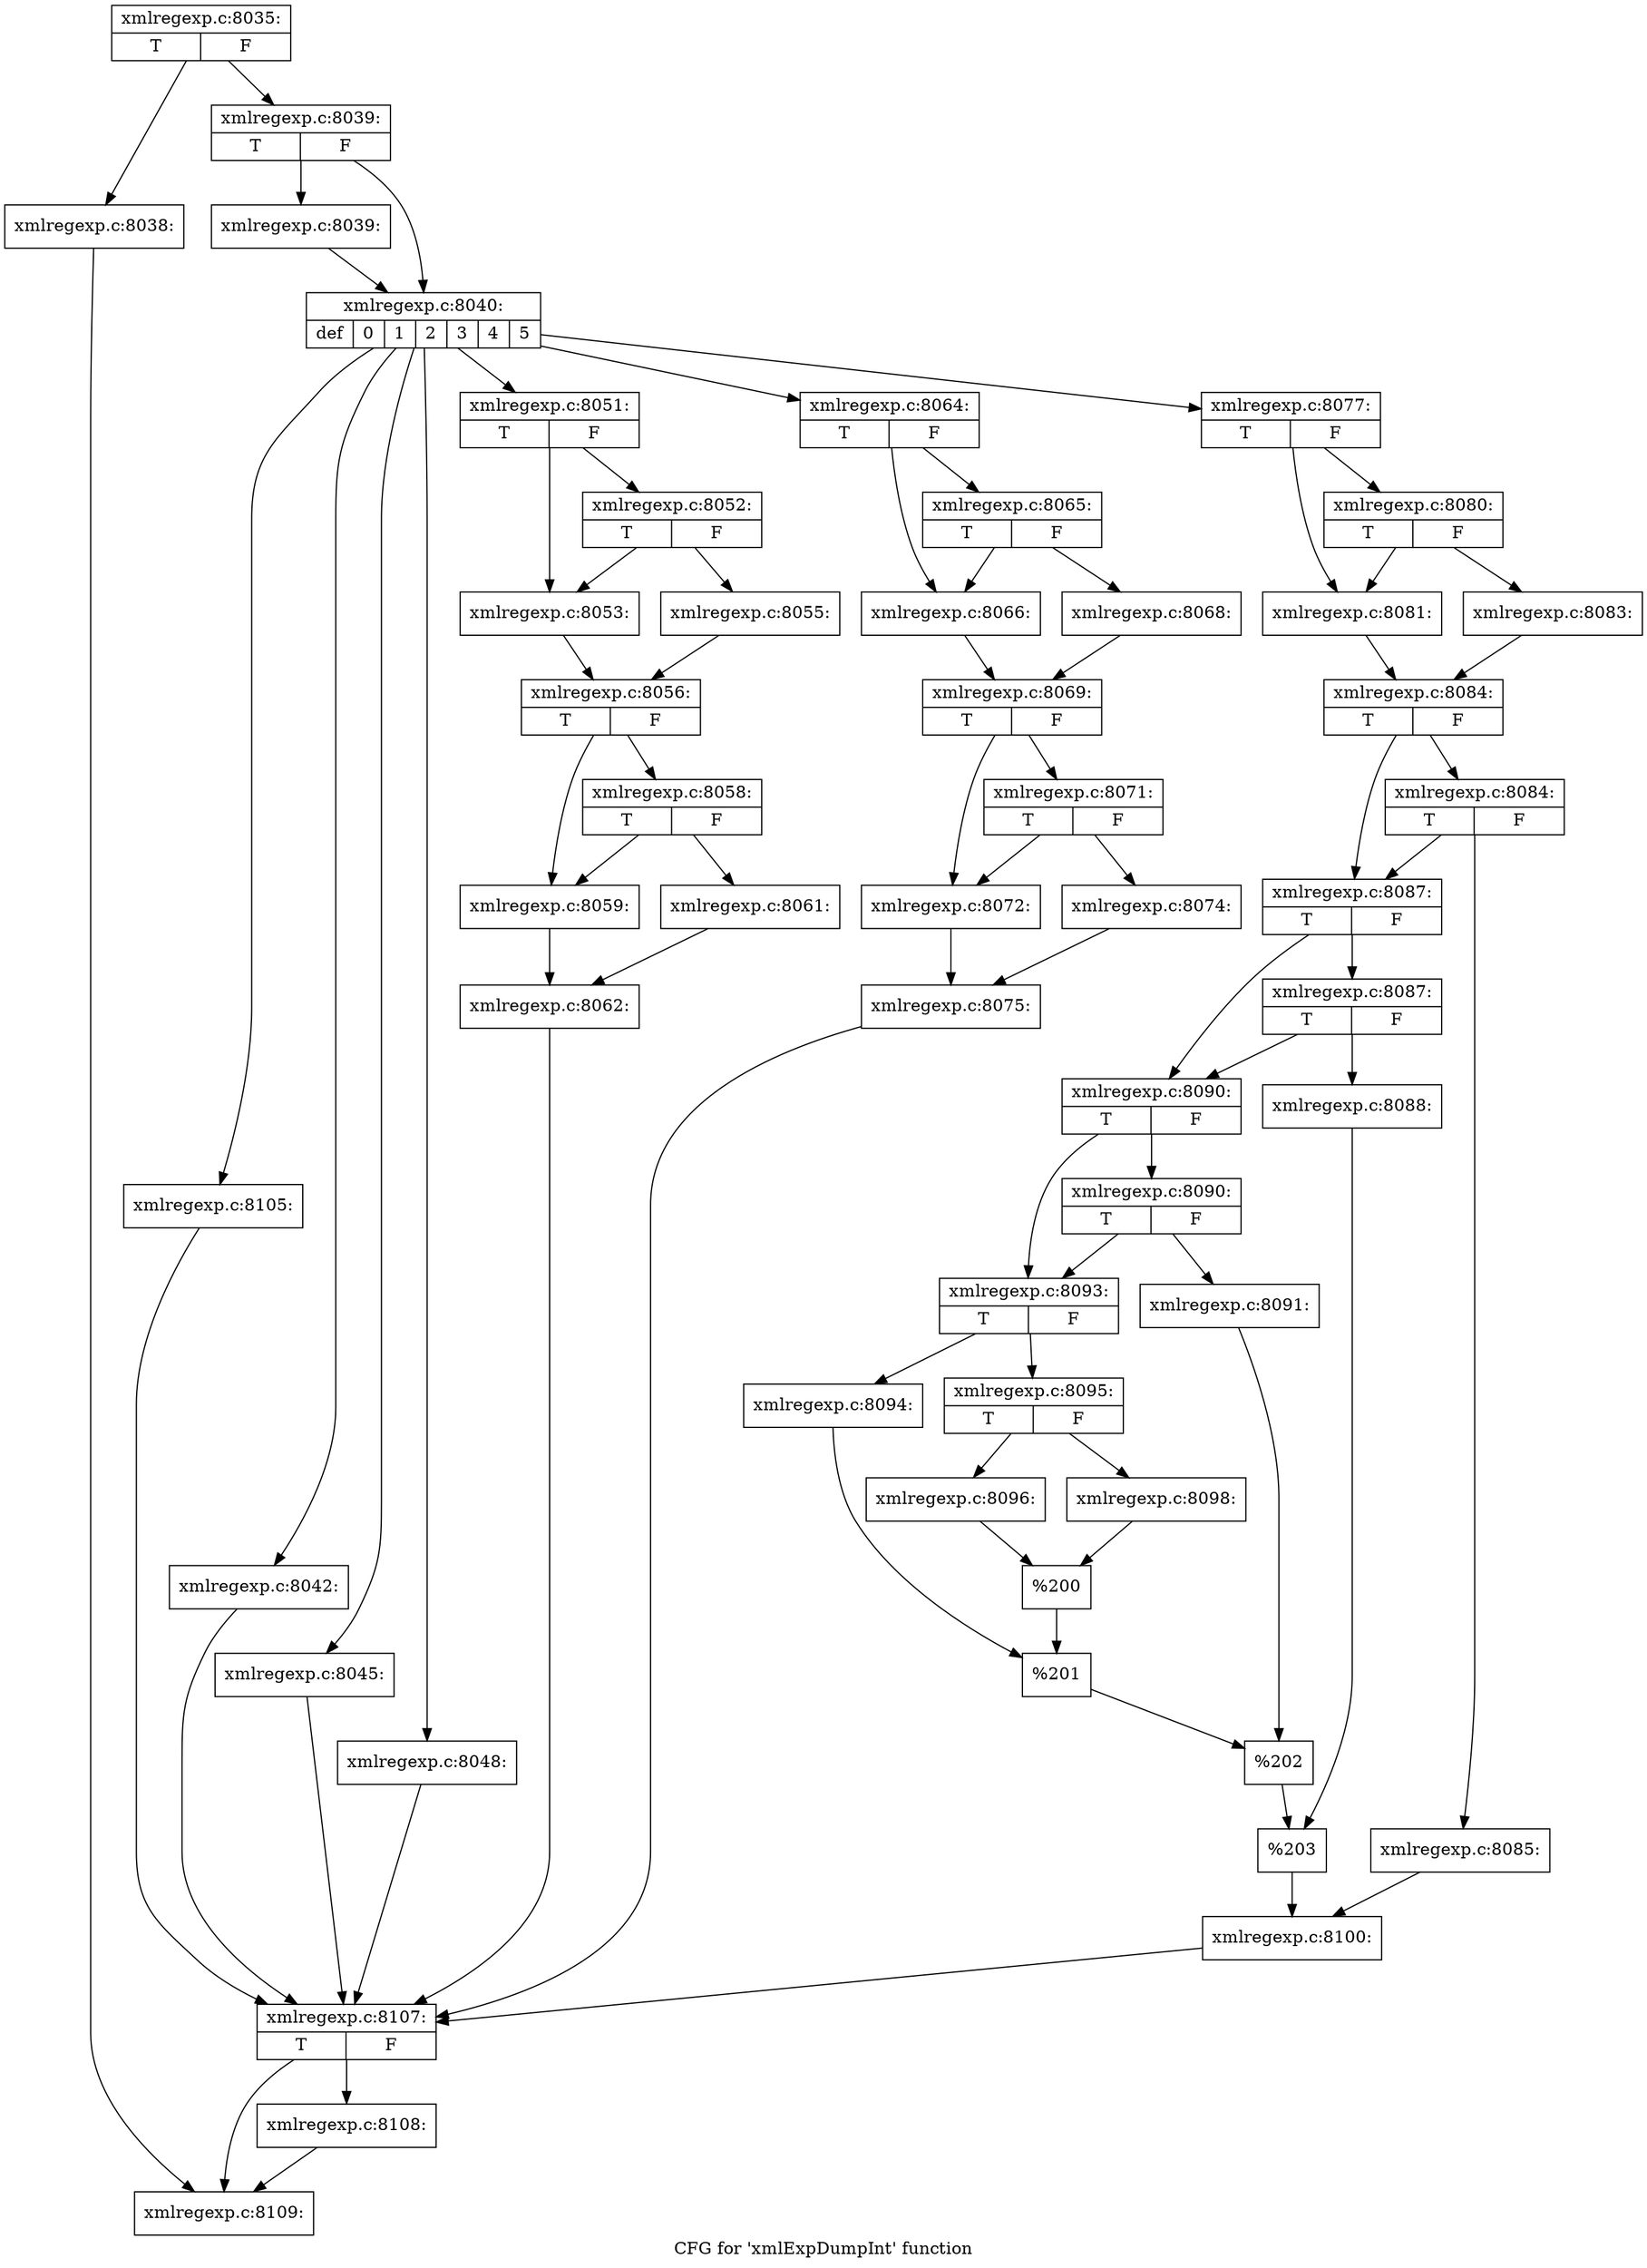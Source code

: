 digraph "CFG for 'xmlExpDumpInt' function" {
	label="CFG for 'xmlExpDumpInt' function";

	Node0x4599990 [shape=record,label="{xmlregexp.c:8035:|{<s0>T|<s1>F}}"];
	Node0x4599990 -> Node0x44d7ae0;
	Node0x4599990 -> Node0x44d7b30;
	Node0x44d7ae0 [shape=record,label="{xmlregexp.c:8038:}"];
	Node0x44d7ae0 -> Node0x45aa140;
	Node0x44d7b30 [shape=record,label="{xmlregexp.c:8039:|{<s0>T|<s1>F}}"];
	Node0x44d7b30 -> Node0x44d7ee0;
	Node0x44d7b30 -> Node0x44d7f30;
	Node0x44d7ee0 [shape=record,label="{xmlregexp.c:8039:}"];
	Node0x44d7ee0 -> Node0x44d7f30;
	Node0x44d7f30 [shape=record,label="{xmlregexp.c:8040:|{<s0>def|<s1>0|<s2>1|<s3>2|<s4>3|<s5>4|<s6>5}}"];
	Node0x44d7f30 -> Node0x459cc40;
	Node0x44d7f30 -> Node0x459cf10;
	Node0x44d7f30 -> Node0x459d1c0;
	Node0x44d7f30 -> Node0x459d470;
	Node0x44d7f30 -> Node0x459d8e0;
	Node0x44d7f30 -> Node0x45a0200;
	Node0x44d7f30 -> Node0x45a2900;
	Node0x459cf10 [shape=record,label="{xmlregexp.c:8042:}"];
	Node0x459cf10 -> Node0x459c600;
	Node0x459d1c0 [shape=record,label="{xmlregexp.c:8045:}"];
	Node0x459d1c0 -> Node0x459c600;
	Node0x459d470 [shape=record,label="{xmlregexp.c:8048:}"];
	Node0x459d470 -> Node0x459c600;
	Node0x459d8e0 [shape=record,label="{xmlregexp.c:8051:|{<s0>T|<s1>F}}"];
	Node0x459d8e0 -> Node0x459e000;
	Node0x459d8e0 -> Node0x459e0f0;
	Node0x459e0f0 [shape=record,label="{xmlregexp.c:8052:|{<s0>T|<s1>F}}"];
	Node0x459e0f0 -> Node0x459e000;
	Node0x459e0f0 -> Node0x459e0a0;
	Node0x459e000 [shape=record,label="{xmlregexp.c:8053:}"];
	Node0x459e000 -> Node0x459e050;
	Node0x459e0a0 [shape=record,label="{xmlregexp.c:8055:}"];
	Node0x459e0a0 -> Node0x459e050;
	Node0x459e050 [shape=record,label="{xmlregexp.c:8056:|{<s0>T|<s1>F}}"];
	Node0x459e050 -> Node0x459f340;
	Node0x459e050 -> Node0x459f430;
	Node0x459f430 [shape=record,label="{xmlregexp.c:8058:|{<s0>T|<s1>F}}"];
	Node0x459f430 -> Node0x459f340;
	Node0x459f430 -> Node0x459f3e0;
	Node0x459f340 [shape=record,label="{xmlregexp.c:8059:}"];
	Node0x459f340 -> Node0x459f390;
	Node0x459f3e0 [shape=record,label="{xmlregexp.c:8061:}"];
	Node0x459f3e0 -> Node0x459f390;
	Node0x459f390 [shape=record,label="{xmlregexp.c:8062:}"];
	Node0x459f390 -> Node0x459c600;
	Node0x45a0200 [shape=record,label="{xmlregexp.c:8064:|{<s0>T|<s1>F}}"];
	Node0x45a0200 -> Node0x45a0550;
	Node0x45a0200 -> Node0x45a0640;
	Node0x45a0640 [shape=record,label="{xmlregexp.c:8065:|{<s0>T|<s1>F}}"];
	Node0x45a0640 -> Node0x45a0550;
	Node0x45a0640 -> Node0x45a05f0;
	Node0x45a0550 [shape=record,label="{xmlregexp.c:8066:}"];
	Node0x45a0550 -> Node0x45a05a0;
	Node0x45a05f0 [shape=record,label="{xmlregexp.c:8068:}"];
	Node0x45a05f0 -> Node0x45a05a0;
	Node0x45a05a0 [shape=record,label="{xmlregexp.c:8069:|{<s0>T|<s1>F}}"];
	Node0x45a05a0 -> Node0x45a1a40;
	Node0x45a05a0 -> Node0x45a1b30;
	Node0x45a1b30 [shape=record,label="{xmlregexp.c:8071:|{<s0>T|<s1>F}}"];
	Node0x45a1b30 -> Node0x45a1a40;
	Node0x45a1b30 -> Node0x45a1ae0;
	Node0x45a1a40 [shape=record,label="{xmlregexp.c:8072:}"];
	Node0x45a1a40 -> Node0x45a1a90;
	Node0x45a1ae0 [shape=record,label="{xmlregexp.c:8074:}"];
	Node0x45a1ae0 -> Node0x45a1a90;
	Node0x45a1a90 [shape=record,label="{xmlregexp.c:8075:}"];
	Node0x45a1a90 -> Node0x459c600;
	Node0x45a2900 [shape=record,label="{xmlregexp.c:8077:|{<s0>T|<s1>F}}"];
	Node0x45a2900 -> Node0x45a3030;
	Node0x45a2900 -> Node0x45a3120;
	Node0x45a3120 [shape=record,label="{xmlregexp.c:8080:|{<s0>T|<s1>F}}"];
	Node0x45a3120 -> Node0x45a3030;
	Node0x45a3120 -> Node0x45a30d0;
	Node0x45a3030 [shape=record,label="{xmlregexp.c:8081:}"];
	Node0x45a3030 -> Node0x45a3080;
	Node0x45a30d0 [shape=record,label="{xmlregexp.c:8083:}"];
	Node0x45a30d0 -> Node0x45a3080;
	Node0x45a3080 [shape=record,label="{xmlregexp.c:8084:|{<s0>T|<s1>F}}"];
	Node0x45a3080 -> Node0x45a3fb0;
	Node0x45a3080 -> Node0x45a3f60;
	Node0x45a3fb0 [shape=record,label="{xmlregexp.c:8084:|{<s0>T|<s1>F}}"];
	Node0x45a3fb0 -> Node0x45a3ec0;
	Node0x45a3fb0 -> Node0x45a3f60;
	Node0x45a3ec0 [shape=record,label="{xmlregexp.c:8085:}"];
	Node0x45a3ec0 -> Node0x45a3f10;
	Node0x45a3f60 [shape=record,label="{xmlregexp.c:8087:|{<s0>T|<s1>F}}"];
	Node0x45a3f60 -> Node0x45a4e90;
	Node0x45a3f60 -> Node0x45a4e40;
	Node0x45a4e90 [shape=record,label="{xmlregexp.c:8087:|{<s0>T|<s1>F}}"];
	Node0x45a4e90 -> Node0x45a4da0;
	Node0x45a4e90 -> Node0x45a4e40;
	Node0x45a4da0 [shape=record,label="{xmlregexp.c:8088:}"];
	Node0x45a4da0 -> Node0x45a4df0;
	Node0x45a4e40 [shape=record,label="{xmlregexp.c:8090:|{<s0>T|<s1>F}}"];
	Node0x45a4e40 -> Node0x45a5da0;
	Node0x45a4e40 -> Node0x45a5d50;
	Node0x45a5da0 [shape=record,label="{xmlregexp.c:8090:|{<s0>T|<s1>F}}"];
	Node0x45a5da0 -> Node0x45a5cb0;
	Node0x45a5da0 -> Node0x45a5d50;
	Node0x45a5cb0 [shape=record,label="{xmlregexp.c:8091:}"];
	Node0x45a5cb0 -> Node0x45a5d00;
	Node0x45a5d50 [shape=record,label="{xmlregexp.c:8093:|{<s0>T|<s1>F}}"];
	Node0x45a5d50 -> Node0x45a6bc0;
	Node0x45a5d50 -> Node0x45a6c60;
	Node0x45a6bc0 [shape=record,label="{xmlregexp.c:8094:}"];
	Node0x45a6bc0 -> Node0x45a6c10;
	Node0x45a6c60 [shape=record,label="{xmlregexp.c:8095:|{<s0>T|<s1>F}}"];
	Node0x45a6c60 -> Node0x45a7bf0;
	Node0x45a6c60 -> Node0x45a7c90;
	Node0x45a7bf0 [shape=record,label="{xmlregexp.c:8096:}"];
	Node0x45a7bf0 -> Node0x45a7c40;
	Node0x45a7c90 [shape=record,label="{xmlregexp.c:8098:}"];
	Node0x45a7c90 -> Node0x45a7c40;
	Node0x45a7c40 [shape=record,label="{%200}"];
	Node0x45a7c40 -> Node0x45a6c10;
	Node0x45a6c10 [shape=record,label="{%201}"];
	Node0x45a6c10 -> Node0x45a5d00;
	Node0x45a5d00 [shape=record,label="{%202}"];
	Node0x45a5d00 -> Node0x45a4df0;
	Node0x45a4df0 [shape=record,label="{%203}"];
	Node0x45a4df0 -> Node0x45a3f10;
	Node0x45a3f10 [shape=record,label="{xmlregexp.c:8100:}"];
	Node0x45a3f10 -> Node0x459c600;
	Node0x459cc40 [shape=record,label="{xmlregexp.c:8105:}"];
	Node0x459cc40 -> Node0x459c600;
	Node0x459c600 [shape=record,label="{xmlregexp.c:8107:|{<s0>T|<s1>F}}"];
	Node0x459c600 -> Node0x45aa0f0;
	Node0x459c600 -> Node0x45aa140;
	Node0x45aa0f0 [shape=record,label="{xmlregexp.c:8108:}"];
	Node0x45aa0f0 -> Node0x45aa140;
	Node0x45aa140 [shape=record,label="{xmlregexp.c:8109:}"];
}
